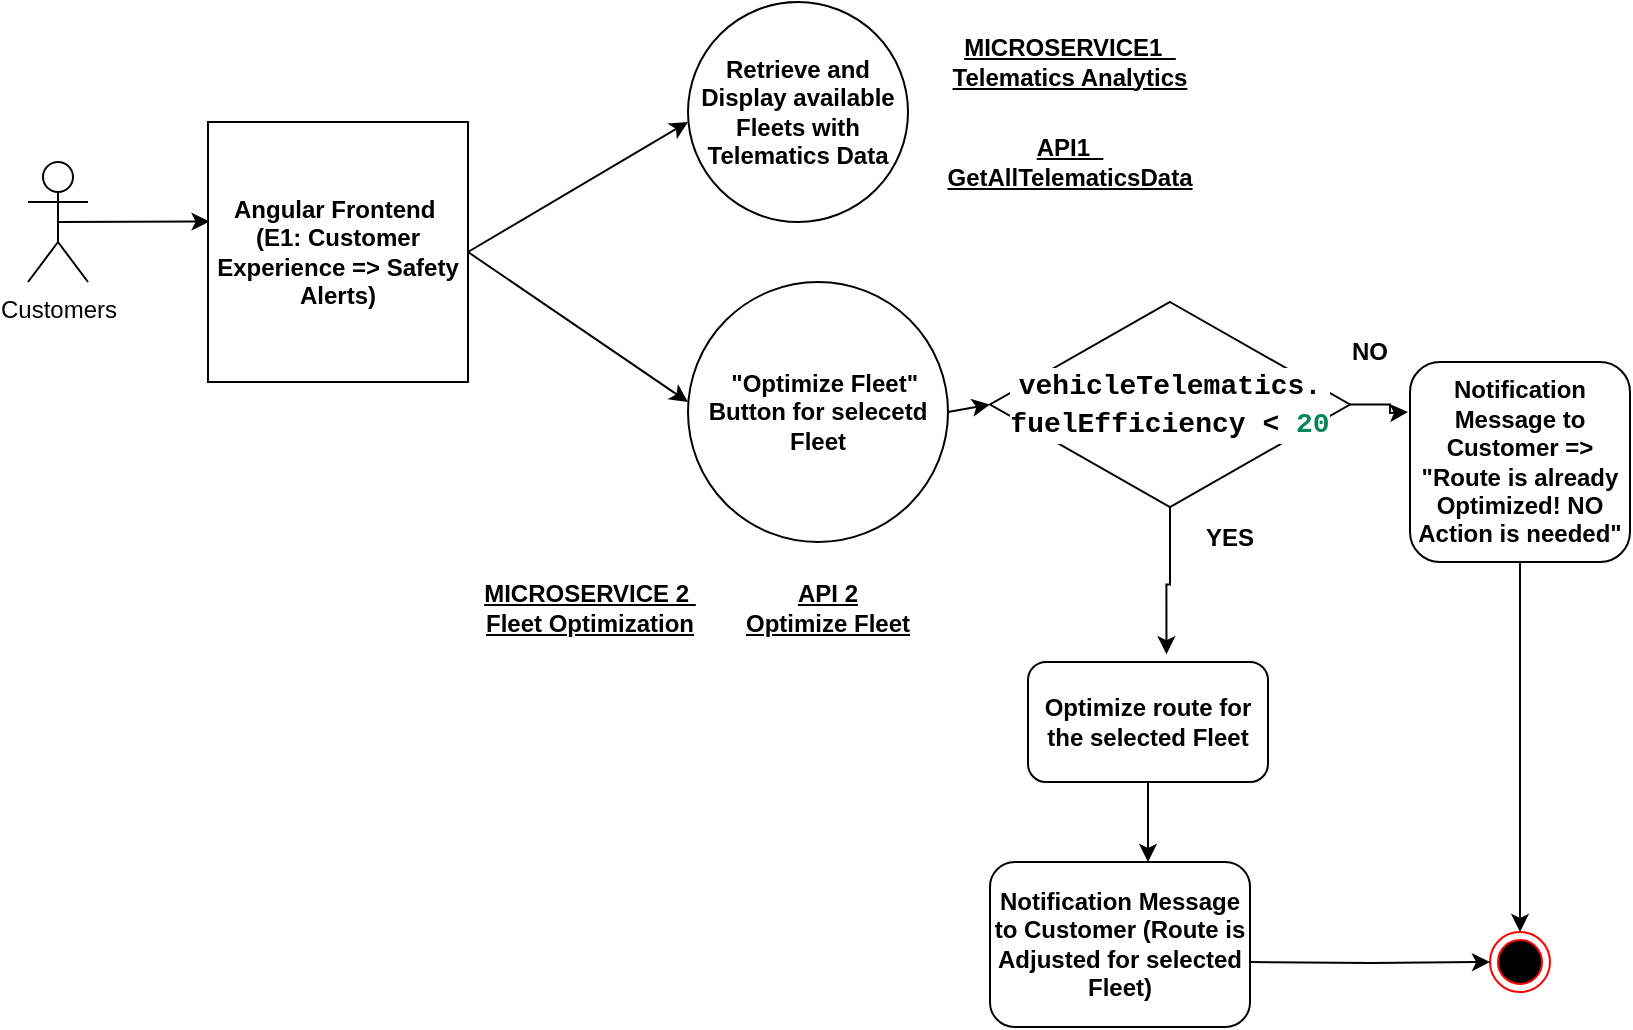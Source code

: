 <mxfile version="24.0.7" type="github">
  <diagram name="Page-1" id="bngKUwciDOW-2FZx9G1C">
    <mxGraphModel dx="2059" dy="680" grid="1" gridSize="10" guides="1" tooltips="1" connect="1" arrows="1" fold="1" page="1" pageScale="1" pageWidth="850" pageHeight="1100" math="0" shadow="0">
      <root>
        <mxCell id="0" />
        <mxCell id="1" parent="0" />
        <mxCell id="w-AGzhBF_kdz7LjfCUOo-1" value="Customers" style="shape=umlActor;verticalLabelPosition=bottom;verticalAlign=top;html=1;outlineConnect=0;" vertex="1" parent="1">
          <mxGeometry x="-26" y="235" width="30" height="60" as="geometry" />
        </mxCell>
        <mxCell id="w-AGzhBF_kdz7LjfCUOo-2" value="&lt;b&gt;Angular Frontend&amp;nbsp; (E1: Customer Experience =&amp;gt; Safety Alerts)&lt;/b&gt;" style="whiteSpace=wrap;html=1;aspect=fixed;" vertex="1" parent="1">
          <mxGeometry x="64" y="215" width="130" height="130" as="geometry" />
        </mxCell>
        <mxCell id="w-AGzhBF_kdz7LjfCUOo-3" value="" style="endArrow=classic;html=1;rounded=0;exitX=0.5;exitY=0.5;exitDx=0;exitDy=0;exitPerimeter=0;entryX=0.006;entryY=0.383;entryDx=0;entryDy=0;entryPerimeter=0;" edge="1" parent="1" source="w-AGzhBF_kdz7LjfCUOo-1" target="w-AGzhBF_kdz7LjfCUOo-2">
          <mxGeometry width="50" height="50" relative="1" as="geometry">
            <mxPoint x="224" y="325" as="sourcePoint" />
            <mxPoint x="274" y="275" as="targetPoint" />
          </mxGeometry>
        </mxCell>
        <mxCell id="w-AGzhBF_kdz7LjfCUOo-4" value="" style="endArrow=classic;html=1;rounded=0;exitX=1;exitY=0.5;exitDx=0;exitDy=0;" edge="1" parent="1" source="w-AGzhBF_kdz7LjfCUOo-2">
          <mxGeometry width="50" height="50" relative="1" as="geometry">
            <mxPoint x="224" y="325" as="sourcePoint" />
            <mxPoint x="304" y="215" as="targetPoint" />
          </mxGeometry>
        </mxCell>
        <mxCell id="w-AGzhBF_kdz7LjfCUOo-5" value="&lt;b&gt;Retrieve and Display available Fleets with Telematics Data&lt;/b&gt;" style="ellipse;whiteSpace=wrap;html=1;aspect=fixed;" vertex="1" parent="1">
          <mxGeometry x="304" y="155" width="110" height="110" as="geometry" />
        </mxCell>
        <mxCell id="w-AGzhBF_kdz7LjfCUOo-6" value="" style="endArrow=classic;html=1;rounded=0;exitX=1;exitY=0.5;exitDx=0;exitDy=0;" edge="1" parent="1" source="w-AGzhBF_kdz7LjfCUOo-2">
          <mxGeometry width="50" height="50" relative="1" as="geometry">
            <mxPoint x="224" y="325" as="sourcePoint" />
            <mxPoint x="304" y="355" as="targetPoint" />
          </mxGeometry>
        </mxCell>
        <mxCell id="w-AGzhBF_kdz7LjfCUOo-7" value="&lt;b&gt;&amp;nbsp; &quot;Optimize Fleet&quot; Button for selecetd Fleet&lt;/b&gt;" style="ellipse;whiteSpace=wrap;html=1;aspect=fixed;" vertex="1" parent="1">
          <mxGeometry x="304" y="295" width="130" height="130" as="geometry" />
        </mxCell>
        <mxCell id="w-AGzhBF_kdz7LjfCUOo-8" value="" style="endArrow=classic;html=1;rounded=0;exitX=1;exitY=0.5;exitDx=0;exitDy=0;entryX=0;entryY=0.5;entryDx=0;entryDy=0;" edge="1" parent="1" source="w-AGzhBF_kdz7LjfCUOo-7" target="w-AGzhBF_kdz7LjfCUOo-11">
          <mxGeometry width="50" height="50" relative="1" as="geometry">
            <mxPoint x="444" y="405" as="sourcePoint" />
            <mxPoint x="494" y="360" as="targetPoint" />
          </mxGeometry>
        </mxCell>
        <mxCell id="w-AGzhBF_kdz7LjfCUOo-9" value="" style="edgeStyle=orthogonalEdgeStyle;rounded=0;orthogonalLoop=1;jettySize=auto;html=1;entryX=0.577;entryY=-0.065;entryDx=0;entryDy=0;entryPerimeter=0;" edge="1" parent="1" source="w-AGzhBF_kdz7LjfCUOo-11" target="w-AGzhBF_kdz7LjfCUOo-13">
          <mxGeometry relative="1" as="geometry">
            <mxPoint x="539" y="487.5" as="targetPoint" />
          </mxGeometry>
        </mxCell>
        <mxCell id="w-AGzhBF_kdz7LjfCUOo-10" value="" style="edgeStyle=orthogonalEdgeStyle;rounded=0;orthogonalLoop=1;jettySize=auto;html=1;" edge="1" parent="1" source="w-AGzhBF_kdz7LjfCUOo-11">
          <mxGeometry relative="1" as="geometry">
            <mxPoint x="664" y="360" as="targetPoint" />
          </mxGeometry>
        </mxCell>
        <mxCell id="w-AGzhBF_kdz7LjfCUOo-11" value="&lt;div style=&quot;background-color: rgb(255, 255, 255); font-family: Consolas, &amp;quot;Courier New&amp;quot;, monospace; font-size: 14px; line-height: 19px; white-space: pre;&quot;&gt;&lt;b&gt;vehicleTelematics.&lt;/b&gt;&lt;/div&gt;&lt;div style=&quot;background-color: rgb(255, 255, 255); font-family: Consolas, &amp;quot;Courier New&amp;quot;, monospace; font-size: 14px; line-height: 19px; white-space: pre;&quot;&gt;&lt;b&gt;fuelEfficiency &amp;lt; &lt;span style=&quot;color: #098658;&quot;&gt;20&lt;/span&gt;&lt;/b&gt;&lt;/div&gt;" style="rhombus;whiteSpace=wrap;html=1;" vertex="1" parent="1">
          <mxGeometry x="455" y="305" width="180" height="102.5" as="geometry" />
        </mxCell>
        <mxCell id="w-AGzhBF_kdz7LjfCUOo-12" value="" style="edgeStyle=orthogonalEdgeStyle;rounded=0;orthogonalLoop=1;jettySize=auto;html=1;" edge="1" parent="1" source="w-AGzhBF_kdz7LjfCUOo-13">
          <mxGeometry relative="1" as="geometry">
            <mxPoint x="534" y="585" as="targetPoint" />
          </mxGeometry>
        </mxCell>
        <mxCell id="w-AGzhBF_kdz7LjfCUOo-13" value="&lt;b&gt;Optimize route for the selected Fleet&lt;/b&gt;" style="rounded=1;whiteSpace=wrap;html=1;" vertex="1" parent="1">
          <mxGeometry x="474" y="485" width="120" height="60" as="geometry" />
        </mxCell>
        <mxCell id="w-AGzhBF_kdz7LjfCUOo-14" value="&lt;b&gt;YES&lt;/b&gt;" style="text;html=1;strokeColor=none;fillColor=none;align=center;verticalAlign=middle;whiteSpace=wrap;rounded=0;" vertex="1" parent="1">
          <mxGeometry x="545" y="407.5" width="60" height="30" as="geometry" />
        </mxCell>
        <mxCell id="w-AGzhBF_kdz7LjfCUOo-15" value="&lt;b&gt;NO&lt;/b&gt;" style="text;html=1;strokeColor=none;fillColor=none;align=center;verticalAlign=middle;whiteSpace=wrap;rounded=0;" vertex="1" parent="1">
          <mxGeometry x="615" y="315" width="60" height="30" as="geometry" />
        </mxCell>
        <mxCell id="w-AGzhBF_kdz7LjfCUOo-16" value="&lt;b&gt;Notification Message to Customer =&amp;gt; &quot;Route is already Optimized! NO Action is needed&quot;&lt;/b&gt;" style="rounded=1;whiteSpace=wrap;html=1;" vertex="1" parent="1">
          <mxGeometry x="665" y="335" width="110" height="100" as="geometry" />
        </mxCell>
        <mxCell id="w-AGzhBF_kdz7LjfCUOo-17" style="edgeStyle=orthogonalEdgeStyle;rounded=0;orthogonalLoop=1;jettySize=auto;html=1;entryX=0.5;entryY=0;entryDx=0;entryDy=0;exitX=0.5;exitY=1;exitDx=0;exitDy=0;" edge="1" parent="1" source="w-AGzhBF_kdz7LjfCUOo-16" target="w-AGzhBF_kdz7LjfCUOo-18">
          <mxGeometry relative="1" as="geometry">
            <mxPoint x="720" y="447.5" as="sourcePoint" />
          </mxGeometry>
        </mxCell>
        <mxCell id="w-AGzhBF_kdz7LjfCUOo-18" value="" style="ellipse;html=1;shape=endState;fillColor=#000000;strokeColor=#ff0000;" vertex="1" parent="1">
          <mxGeometry x="705" y="620" width="30" height="30" as="geometry" />
        </mxCell>
        <mxCell id="w-AGzhBF_kdz7LjfCUOo-19" style="edgeStyle=orthogonalEdgeStyle;rounded=0;orthogonalLoop=1;jettySize=auto;html=1;exitX=1;exitY=0.5;exitDx=0;exitDy=0;entryX=0;entryY=0.5;entryDx=0;entryDy=0;" edge="1" parent="1" target="w-AGzhBF_kdz7LjfCUOo-18">
          <mxGeometry relative="1" as="geometry">
            <mxPoint x="584.5" y="635" as="sourcePoint" />
          </mxGeometry>
        </mxCell>
        <mxCell id="w-AGzhBF_kdz7LjfCUOo-20" value="&lt;b&gt;&lt;u&gt;MICROSERVICE1&amp;nbsp;&amp;nbsp;&lt;/u&gt;&lt;/b&gt;&lt;div&gt;&lt;b&gt;&lt;u&gt;Telematics Analytics&lt;/u&gt;&lt;/b&gt;&lt;/div&gt;" style="text;html=1;strokeColor=none;fillColor=none;align=center;verticalAlign=middle;whiteSpace=wrap;rounded=0;" vertex="1" parent="1">
          <mxGeometry x="423.5" y="165" width="141.5" height="40" as="geometry" />
        </mxCell>
        <mxCell id="w-AGzhBF_kdz7LjfCUOo-21" value="&lt;b&gt;&lt;u&gt;MICROSERVICE 2&amp;nbsp; Fleet Optimization&lt;/u&gt;&lt;/b&gt;" style="text;html=1;strokeColor=none;fillColor=none;align=center;verticalAlign=middle;whiteSpace=wrap;rounded=0;" vertex="1" parent="1">
          <mxGeometry x="194" y="437.5" width="121.5" height="40" as="geometry" />
        </mxCell>
        <mxCell id="w-AGzhBF_kdz7LjfCUOo-23" value="&lt;b&gt;&lt;u&gt;API1&amp;nbsp;&amp;nbsp;&lt;/u&gt;&lt;/b&gt;&lt;div&gt;&lt;b&gt;&lt;u&gt;GetAllTelematicsData&lt;/u&gt;&lt;/b&gt;&lt;/div&gt;" style="text;html=1;strokeColor=none;fillColor=none;align=center;verticalAlign=middle;whiteSpace=wrap;rounded=0;" vertex="1" parent="1">
          <mxGeometry x="423.5" y="215" width="141.5" height="40" as="geometry" />
        </mxCell>
        <mxCell id="w-AGzhBF_kdz7LjfCUOo-24" value="&lt;b&gt;&lt;u&gt;API 2&lt;/u&gt;&lt;/b&gt;&lt;div&gt;&lt;b&gt;&lt;u&gt;Optimize Fleet&lt;/u&gt;&lt;/b&gt;&lt;/div&gt;" style="text;html=1;strokeColor=none;fillColor=none;align=center;verticalAlign=middle;whiteSpace=wrap;rounded=0;" vertex="1" parent="1">
          <mxGeometry x="312.5" y="437.5" width="121.5" height="40" as="geometry" />
        </mxCell>
        <mxCell id="w-AGzhBF_kdz7LjfCUOo-25" value="&lt;span style=&quot;font-weight: 700;&quot;&gt;Notification Message to Customer (Route is Adjusted for selected Fleet)&lt;/span&gt;" style="rounded=1;whiteSpace=wrap;html=1;" vertex="1" parent="1">
          <mxGeometry x="455" y="585" width="130" height="82.5" as="geometry" />
        </mxCell>
      </root>
    </mxGraphModel>
  </diagram>
</mxfile>
